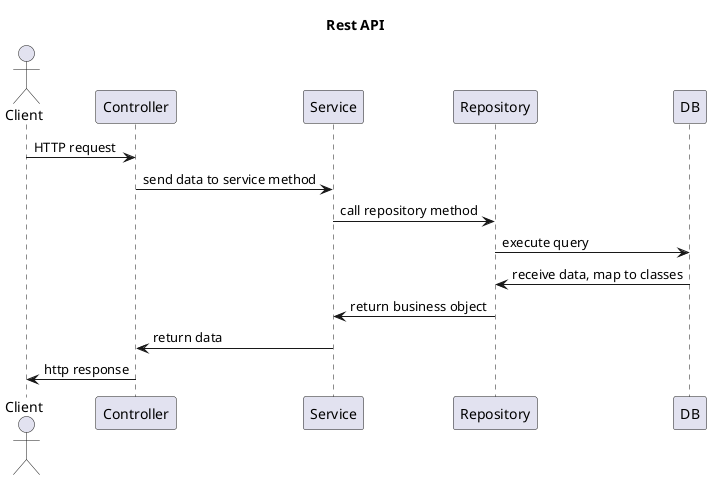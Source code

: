 @startuml

title "Rest API"

actor Client as u
participant Controller as c
participant Service as s
participant Repository as r
participant DB as db

u -> c: HTTP request
c -> s: send data to service method
s -> r: call repository method
r -> db: execute query
db -> r: receive data, map to classes
r -> s: return business object
s -> c: return data
c -> u: http response

@enduml